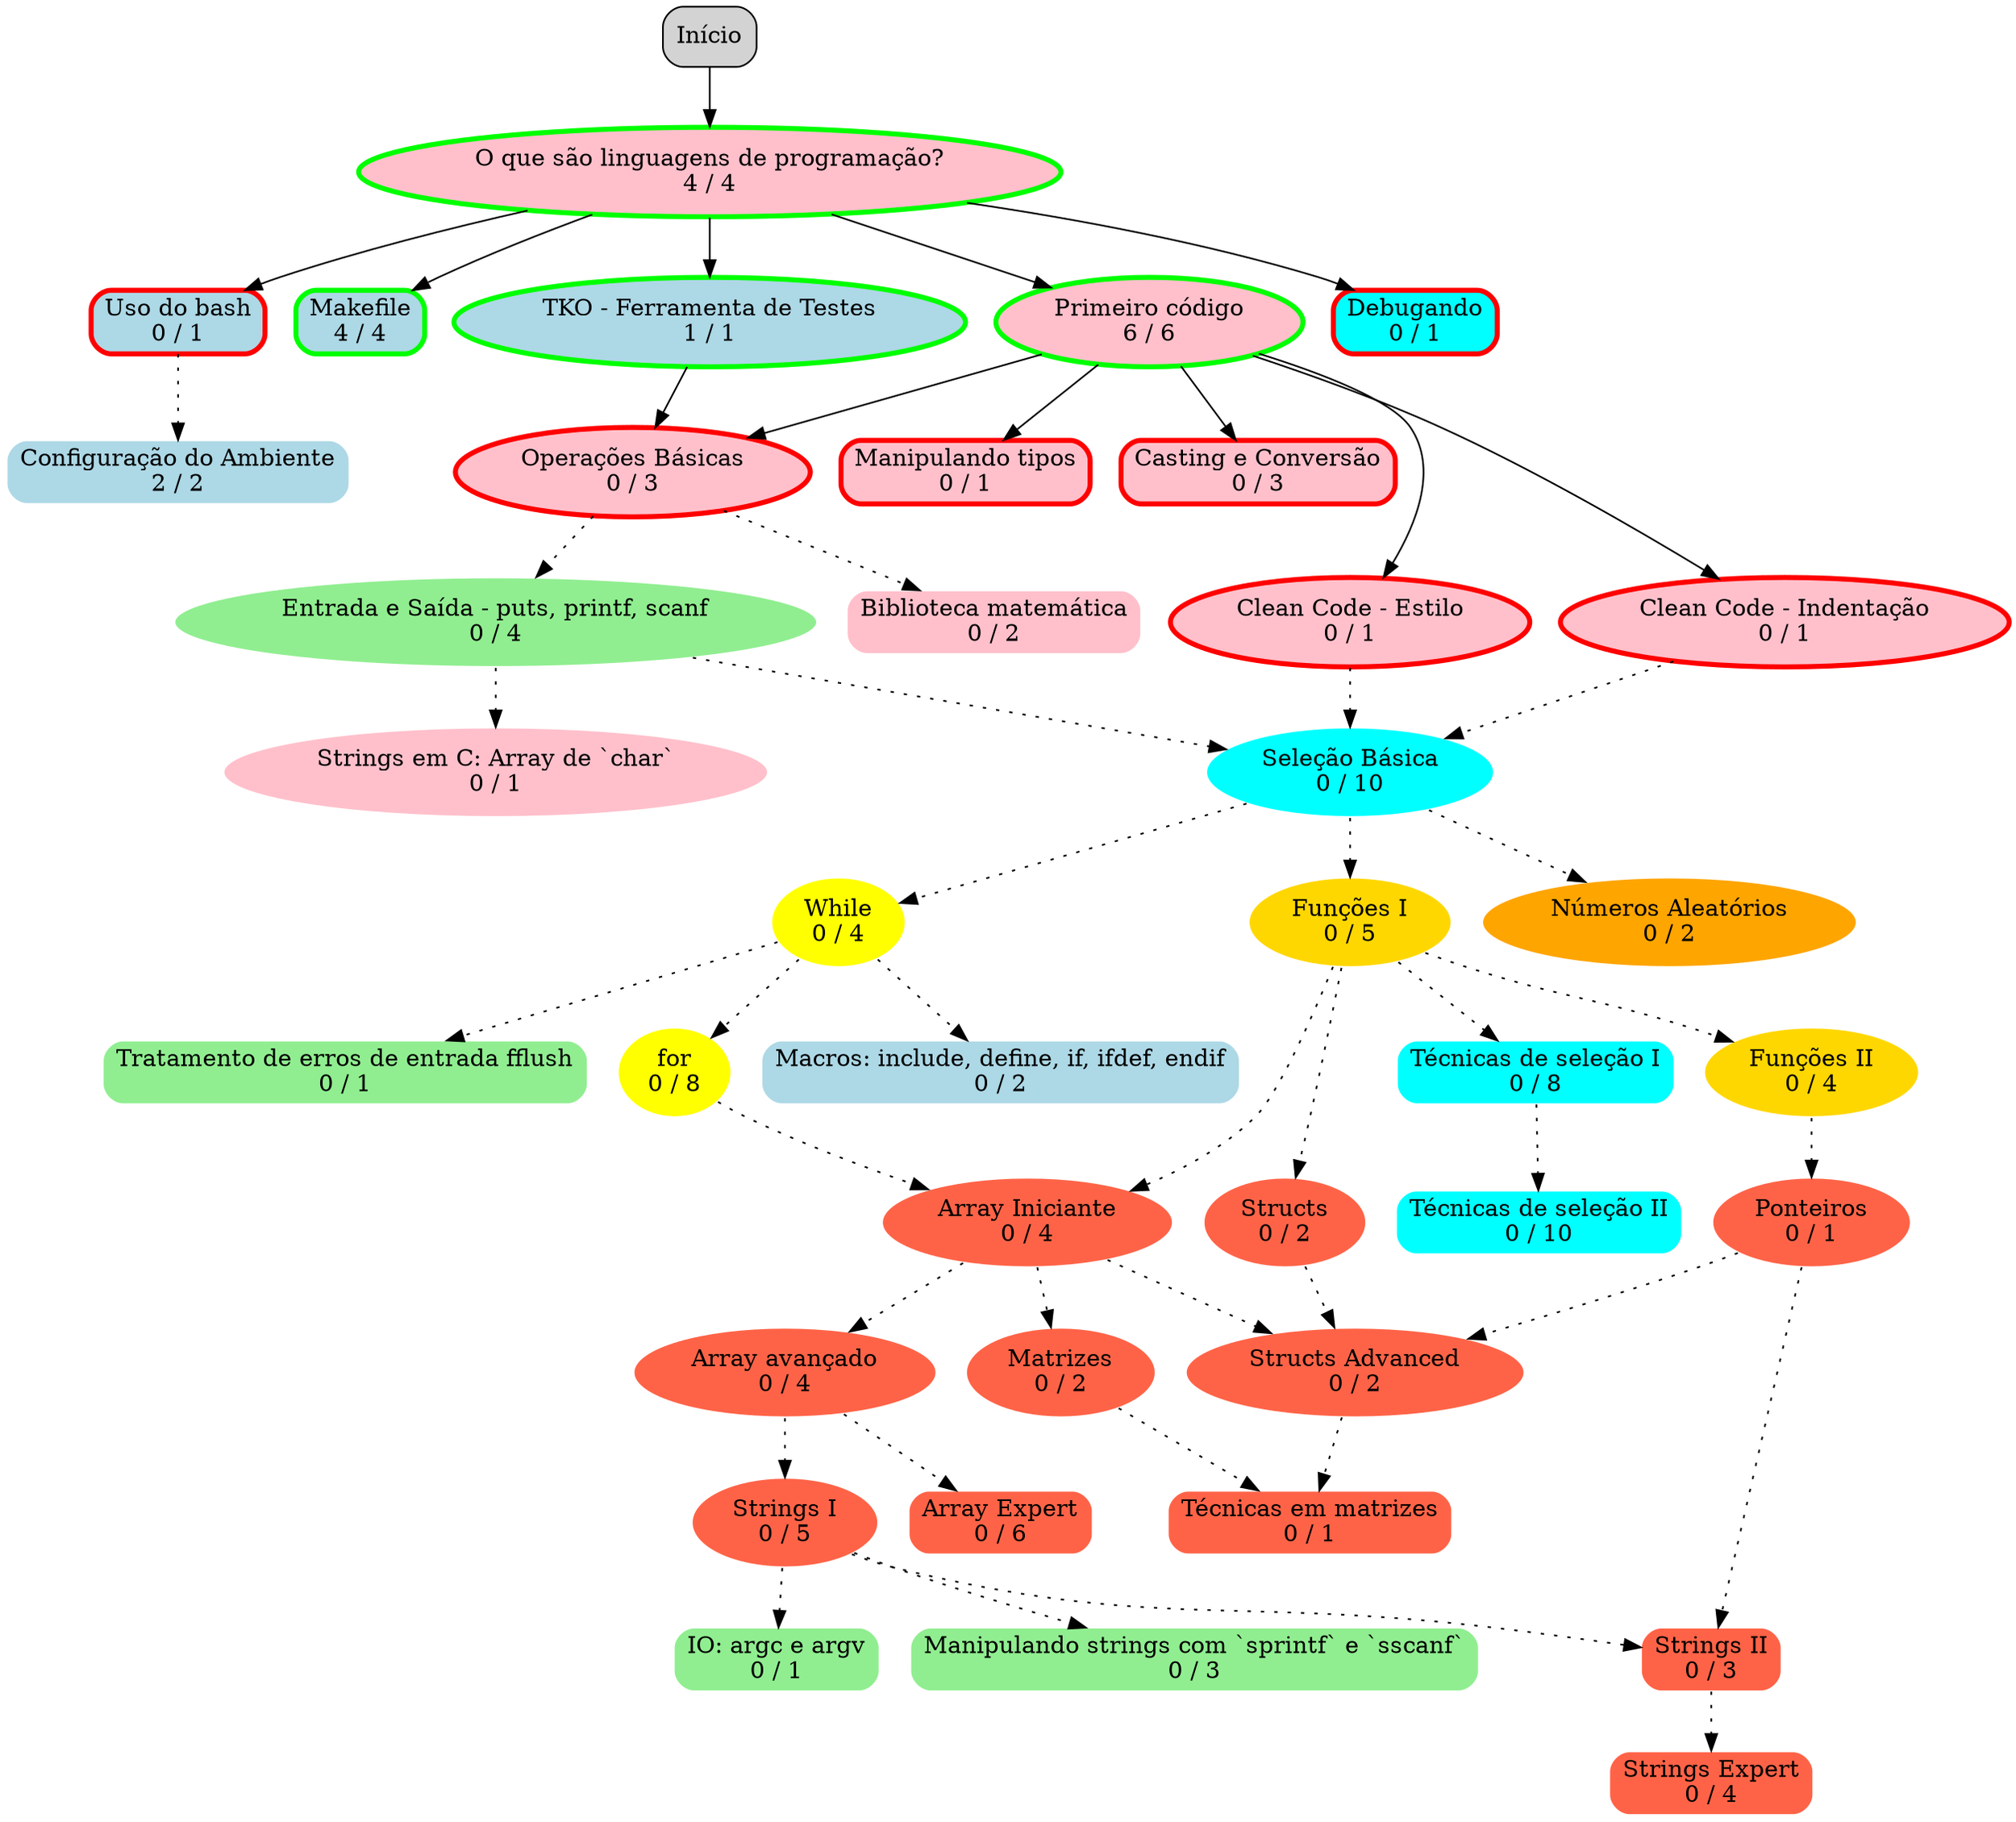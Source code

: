 digraph diag {
  node [penwidth=1, style="rounded,filled", shape=box]
  "O que são linguagens de programação?\n4 / 4" -> "Uso do bash\n0 / 1" 
  "Uso do bash\n0 / 1" -> "Configuração do Ambiente\n2 / 2" [style=dotted]
  "O que são linguagens de programação?\n4 / 4" -> "Makefile\n4 / 4" 
  "While\n0 / 4" -> "Macros: include, define, if, ifdef, endif\n0 / 2" [style=dotted]
  "O que são linguagens de programação?\n4 / 4" -> "TKO - Ferramenta de Testes\n1 / 1" 
  "Início" -> "O que são linguagens de programação?\n4 / 4"
  "O que são linguagens de programação?\n4 / 4" -> "Primeiro código\n6 / 6" 
  "Entrada e Saída - puts, printf, scanf\n0 / 4" -> "Strings em C: Array de `char`\n0 / 1" [style=dotted]
  "Primeiro código\n6 / 6" -> "Clean Code - Estilo\n0 / 1" 
  "Primeiro código\n6 / 6" -> "Clean Code - Indentação\n0 / 1" 
  "Primeiro código\n6 / 6" -> "Manipulando tipos\n0 / 1" 
  "Primeiro código\n6 / 6" -> "Casting e Conversão\n0 / 3" 
  "Primeiro código\n6 / 6" -> "Operações Básicas\n0 / 3" 
  "TKO - Ferramenta de Testes\n1 / 1" -> "Operações Básicas\n0 / 3" 
  "Operações Básicas\n0 / 3" -> "Biblioteca matemática\n0 / 2" [style=dotted]
  "Operações Básicas\n0 / 3" -> "Entrada e Saída - puts, printf, scanf\n0 / 4" [style=dotted]
  "Strings I\n0 / 5" -> "Manipulando strings com `sprintf` e `sscanf`\n0 / 3" [style=dotted]
  "While\n0 / 4" -> "Tratamento de erros de entrada fflush\n0 / 1" [style=dotted]
  "Strings I\n0 / 5" -> "IO: argc e argv\n0 / 1" [style=dotted]
  "Entrada e Saída - puts, printf, scanf\n0 / 4" -> "Seleção Básica\n0 / 10" [style=dotted]
  "Clean Code - Estilo\n0 / 1" -> "Seleção Básica\n0 / 10" [style=dotted]
  "Clean Code - Indentação\n0 / 1" -> "Seleção Básica\n0 / 10" [style=dotted]
  "O que são linguagens de programação?\n4 / 4" -> "Debugando\n0 / 1" 
  "Funções I\n0 / 5" -> "Técnicas de seleção I\n0 / 8" [style=dotted]
  "Técnicas de seleção I\n0 / 8" -> "Técnicas de seleção II\n0 / 10" [style=dotted]
  "Seleção Básica\n0 / 10" -> "Funções I\n0 / 5" [style=dotted]
  "Funções I\n0 / 5" -> "Funções II\n0 / 4" [style=dotted]
  "Seleção Básica\n0 / 10" -> "While\n0 / 4" [style=dotted]
  "While\n0 / 4" -> "for\n0 / 8" [style=dotted]
  "Seleção Básica\n0 / 10" -> "Números Aleatórios\n0 / 2" [style=dotted]
  "for\n0 / 8" -> "Array Iniciante\n0 / 4" [style=dotted]
  "Funções I\n0 / 5" -> "Array Iniciante\n0 / 4" [style=dotted]
  "Array Iniciante\n0 / 4" -> "Array avançado\n0 / 4" [style=dotted]
  "Array avançado\n0 / 4" -> "Array Expert\n0 / 6" [style=dotted]
  "Array avançado\n0 / 4" -> "Strings I\n0 / 5" [style=dotted]
  "Strings I\n0 / 5" -> "Strings II\n0 / 3" [style=dotted]
  "Ponteiros\n0 / 1" -> "Strings II\n0 / 3" [style=dotted]
  "Strings II\n0 / 3" -> "Strings Expert\n0 / 4" [style=dotted]
  "Funções II\n0 / 4" -> "Ponteiros\n0 / 1" [style=dotted]
  "Funções I\n0 / 5" -> "Structs\n0 / 2" [style=dotted]
  "Array Iniciante\n0 / 4" -> "Matrizes\n0 / 2" [style=dotted]
  "Matrizes\n0 / 2" -> "Técnicas em matrizes\n0 / 1" [style=dotted]
  "Structs Advanced\n0 / 2" -> "Técnicas em matrizes\n0 / 1" [style=dotted]
  "Ponteiros\n0 / 1" -> "Structs Advanced\n0 / 2" [style=dotted]
  "Array Iniciante\n0 / 4" -> "Structs Advanced\n0 / 2" [style=dotted]
  "Structs\n0 / 2" -> "Structs Advanced\n0 / 2" [style=dotted]
  "Uso do bash\n0 / 1" [shape=box, color=red, penwidth=3, fillcolor=lightblue]
  "Configuração do Ambiente\n2 / 2" [shape=box, color=white, penwidth=1, fillcolor=lightblue]
  "Makefile\n4 / 4" [shape=box, color=green, penwidth=3, fillcolor=lightblue]
  "Macros: include, define, if, ifdef, endif\n0 / 2" [shape=box, color=white, penwidth=1, fillcolor=lightblue]
  "TKO - Ferramenta de Testes\n1 / 1" [shape=ellipse, color=green, penwidth=3, fillcolor=lightblue]
  "O que são linguagens de programação?\n4 / 4" [shape=ellipse, color=green, penwidth=3, fillcolor=pink]
  "Primeiro código\n6 / 6" [shape=ellipse, color=green, penwidth=3, fillcolor=pink]
  "Strings em C: Array de `char`\n0 / 1" [shape=ellipse, color=white, penwidth=1, fillcolor=pink]
  "Clean Code - Estilo\n0 / 1" [shape=ellipse, color=red, penwidth=3, fillcolor=pink]
  "Clean Code - Indentação\n0 / 1" [shape=ellipse, color=red, penwidth=3, fillcolor=pink]
  "Manipulando tipos\n0 / 1" [shape=box, color=red, penwidth=3, fillcolor=pink]
  "Casting e Conversão\n0 / 3" [shape=box, color=red, penwidth=3, fillcolor=pink]
  "Operações Básicas\n0 / 3" [shape=ellipse, color=red, penwidth=3, fillcolor=pink]
  "Biblioteca matemática\n0 / 2" [shape=box, color=white, penwidth=1, fillcolor=pink]
  "Entrada e Saída - puts, printf, scanf\n0 / 4" [shape=ellipse, color=white, penwidth=1, fillcolor=lightgreen]
  "Manipulando strings com `sprintf` e `sscanf`\n0 / 3" [shape=box, color=white, penwidth=1, fillcolor=lightgreen]
  "Tratamento de erros de entrada fflush\n0 / 1" [shape=box, color=white, penwidth=1, fillcolor=lightgreen]
  "IO: argc e argv\n0 / 1" [shape=box, color=white, penwidth=1, fillcolor=lightgreen]
  "Seleção Básica\n0 / 10" [shape=ellipse, color=white, penwidth=1, fillcolor=cyan]
  "Debugando\n0 / 1" [shape=box, color=red, penwidth=3, fillcolor=cyan]
  "Técnicas de seleção I\n0 / 8" [shape=box, color=white, penwidth=1, fillcolor=cyan]
  "Técnicas de seleção II\n0 / 10" [shape=box, color=white, penwidth=1, fillcolor=cyan]
  "Funções I\n0 / 5" [shape=ellipse, color=white, penwidth=1, fillcolor=gold]
  "Funções II\n0 / 4" [shape=ellipse, color=white, penwidth=1, fillcolor=gold]
  "While\n0 / 4" [shape=ellipse, color=white, penwidth=1, fillcolor=yellow]
  "for\n0 / 8" [shape=ellipse, color=white, penwidth=1, fillcolor=yellow]
  "Números Aleatórios\n0 / 2" [shape=ellipse, color=white, penwidth=1, fillcolor=orange]
  "Array Iniciante\n0 / 4" [shape=ellipse, color=white, penwidth=1, fillcolor=tomato]
  "Array avançado\n0 / 4" [shape=ellipse, color=white, penwidth=1, fillcolor=tomato]
  "Array Expert\n0 / 6" [shape=box, color=white, penwidth=1, fillcolor=tomato]
  "Strings I\n0 / 5" [shape=ellipse, color=white, penwidth=1, fillcolor=tomato]
  "Strings II\n0 / 3" [shape=box, color=white, penwidth=1, fillcolor=tomato]
  "Strings Expert\n0 / 4" [shape=box, color=white, penwidth=1, fillcolor=tomato]
  "Ponteiros\n0 / 1" [shape=ellipse, color=white, penwidth=1, fillcolor=tomato]
  "Structs\n0 / 2" [shape=ellipse, color=white, penwidth=1, fillcolor=tomato]
  "Matrizes\n0 / 2" [shape=ellipse, color=white, penwidth=1, fillcolor=tomato]
  "Técnicas em matrizes\n0 / 1" [shape=box, color=white, penwidth=1, fillcolor=tomato]
  "Structs Advanced\n0 / 2" [shape=ellipse, color=white, penwidth=1, fillcolor=tomato]
}
